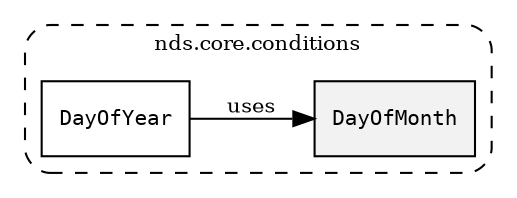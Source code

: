 /**
 * This dot file creates symbol collaboration diagram for DayOfMonth.
 */
digraph ZSERIO
{
    node [shape=box, fontsize=10];
    rankdir="LR";
    fontsize=10;
    tooltip="DayOfMonth collaboration diagram";

    subgraph "cluster_nds.core.conditions"
    {
        style="dashed, rounded";
        label="nds.core.conditions";
        tooltip="Package nds.core.conditions";
        href="../../../content/packages/nds.core.conditions.html#Package-nds-core-conditions";
        target="_parent";

        "DayOfMonth" [style="filled", fillcolor="#0000000D", target="_parent", label=<<font face="monospace"><table align="center" border="0" cellspacing="0" cellpadding="0"><tr><td href="../../../content/packages/nds.core.conditions.html#Subtype-DayOfMonth" title="Subtype defined in nds.core.conditions">DayOfMonth</td></tr></table></font>>];
        "DayOfYear" [target="_parent", label=<<font face="monospace"><table align="center" border="0" cellspacing="0" cellpadding="0"><tr><td href="../../../content/packages/nds.core.conditions.html#Structure-DayOfYear" title="Structure defined in nds.core.conditions">DayOfYear</td></tr></table></font>>];
    }

    "DayOfYear" -> "DayOfMonth" [label="uses", fontsize=10];
}

